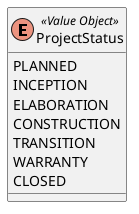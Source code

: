 @startuml

enum ProjectStatus <<Value Object>>  {
    PLANNED
    INCEPTION
    ELABORATION
    CONSTRUCTION
    TRANSITION
    WARRANTY
    CLOSED
}

@enduml